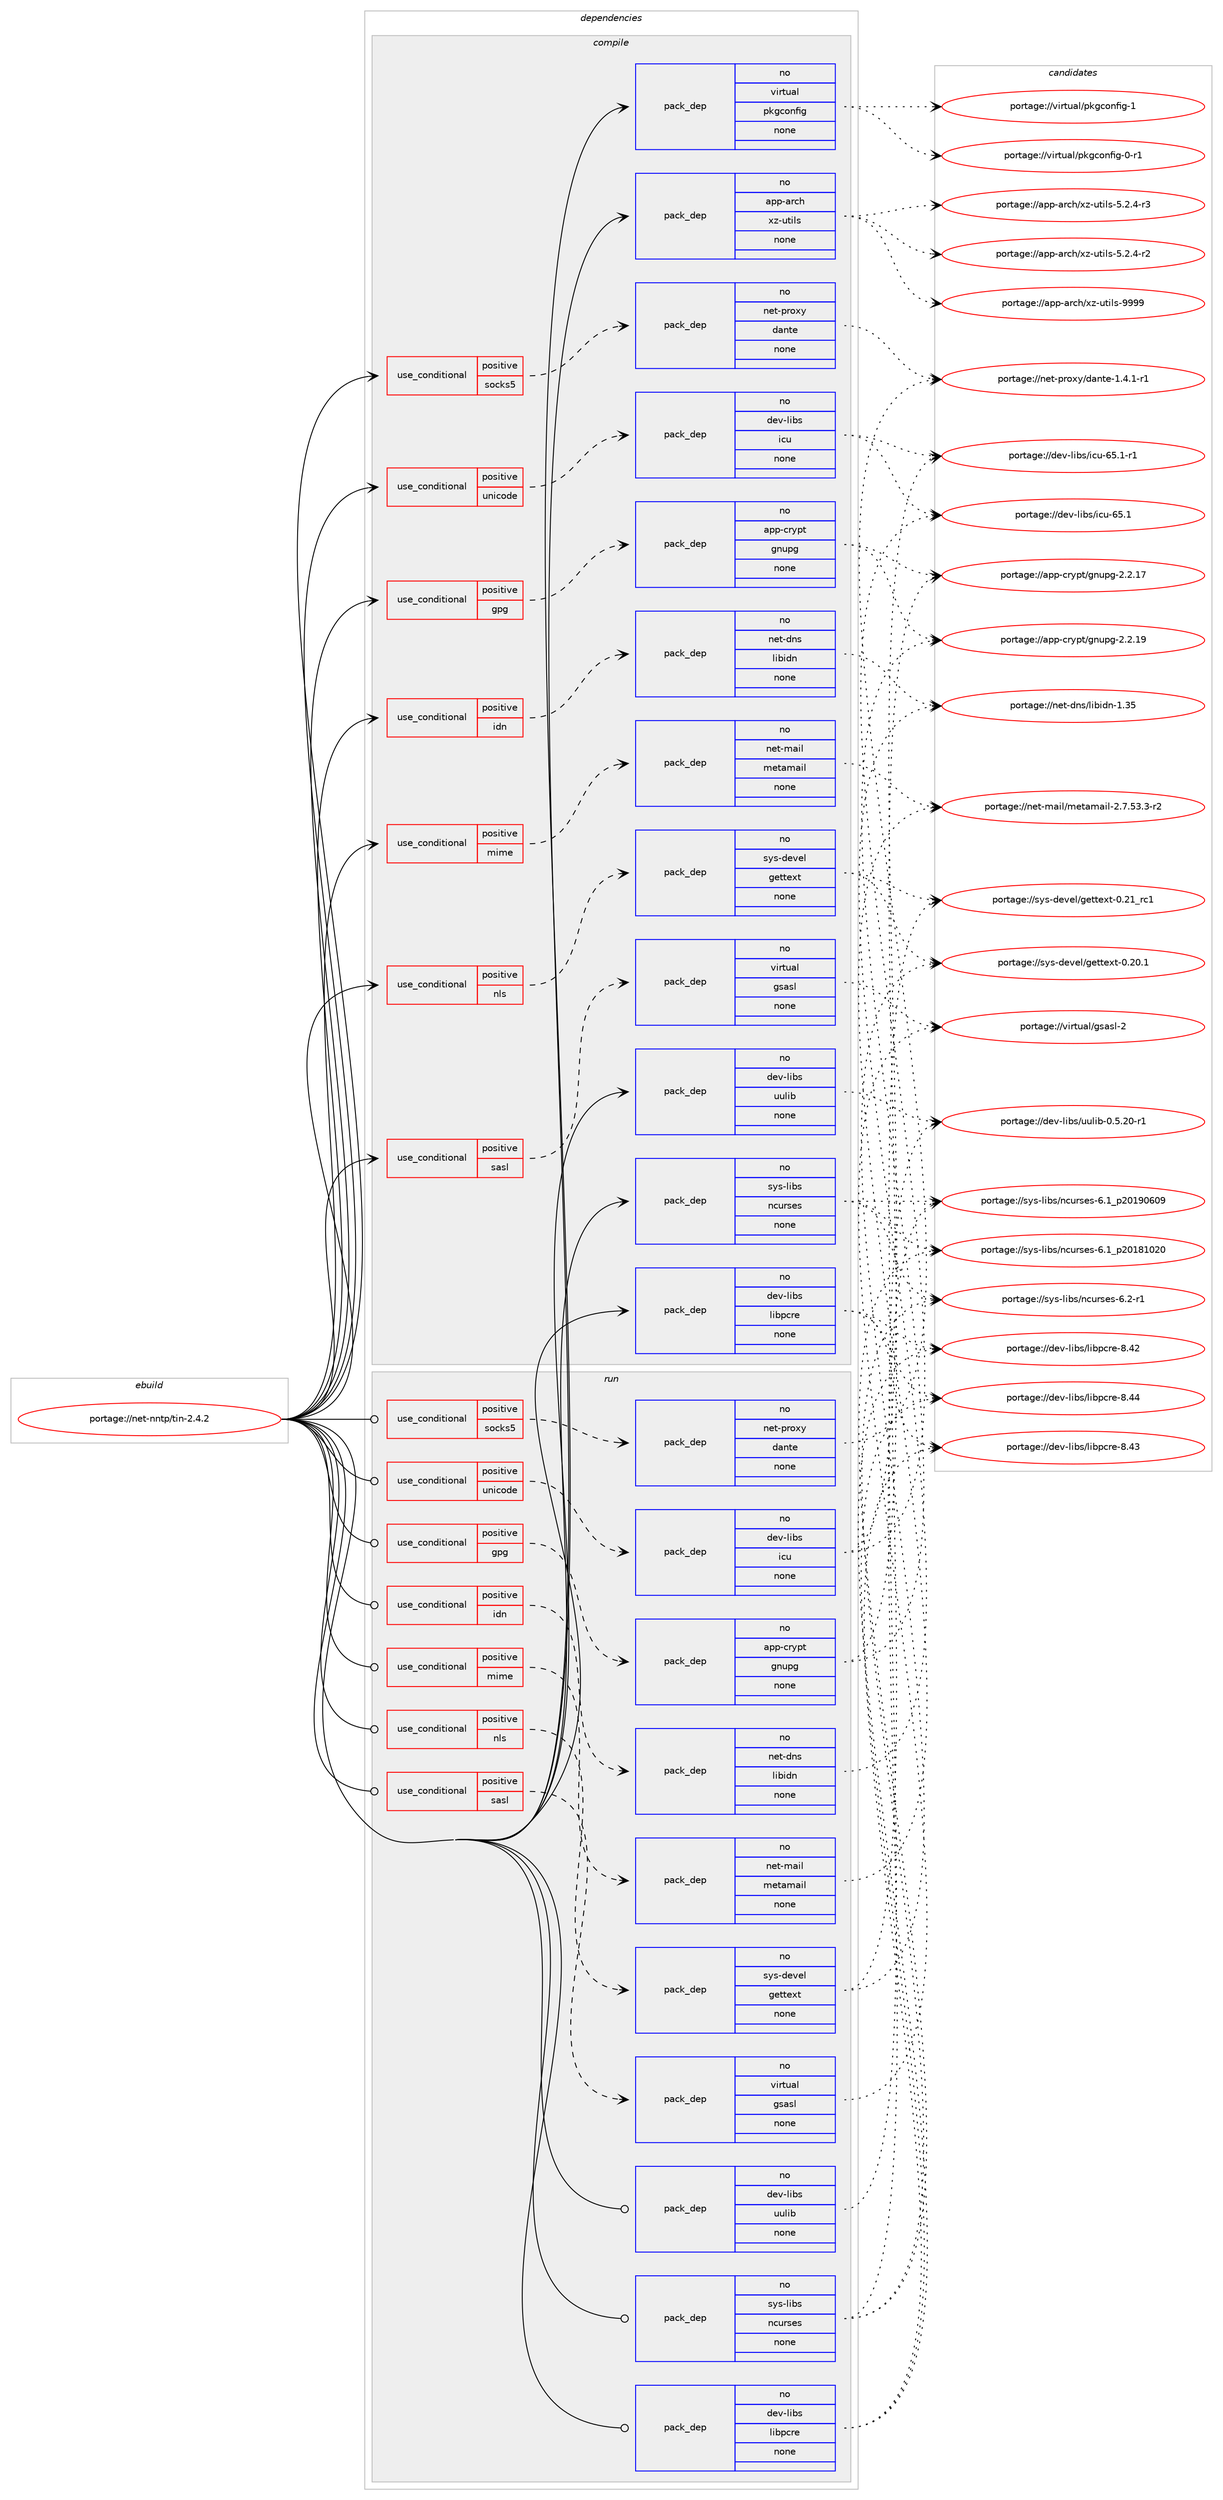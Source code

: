 digraph prolog {

# *************
# Graph options
# *************

newrank=true;
concentrate=true;
compound=true;
graph [rankdir=LR,fontname=Helvetica,fontsize=10,ranksep=1.5];#, ranksep=2.5, nodesep=0.2];
edge  [arrowhead=vee];
node  [fontname=Helvetica,fontsize=10];

# **********
# The ebuild
# **********

subgraph cluster_leftcol {
color=gray;
rank=same;
label=<<i>ebuild</i>>;
id [label="portage://net-nntp/tin-2.4.2", color=red, width=4, href="../net-nntp/tin-2.4.2.svg"];
}

# ****************
# The dependencies
# ****************

subgraph cluster_midcol {
color=gray;
label=<<i>dependencies</i>>;
subgraph cluster_compile {
fillcolor="#eeeeee";
style=filled;
label=<<i>compile</i>>;
subgraph cond9180 {
dependency49911 [label=<<TABLE BORDER="0" CELLBORDER="1" CELLSPACING="0" CELLPADDING="4"><TR><TD ROWSPAN="3" CELLPADDING="10">use_conditional</TD></TR><TR><TD>positive</TD></TR><TR><TD>gpg</TD></TR></TABLE>>, shape=none, color=red];
subgraph pack39701 {
dependency49912 [label=<<TABLE BORDER="0" CELLBORDER="1" CELLSPACING="0" CELLPADDING="4" WIDTH="220"><TR><TD ROWSPAN="6" CELLPADDING="30">pack_dep</TD></TR><TR><TD WIDTH="110">no</TD></TR><TR><TD>app-crypt</TD></TR><TR><TD>gnupg</TD></TR><TR><TD>none</TD></TR><TR><TD></TD></TR></TABLE>>, shape=none, color=blue];
}
dependency49911:e -> dependency49912:w [weight=20,style="dashed",arrowhead="vee"];
}
id:e -> dependency49911:w [weight=20,style="solid",arrowhead="vee"];
subgraph cond9181 {
dependency49913 [label=<<TABLE BORDER="0" CELLBORDER="1" CELLSPACING="0" CELLPADDING="4"><TR><TD ROWSPAN="3" CELLPADDING="10">use_conditional</TD></TR><TR><TD>positive</TD></TR><TR><TD>idn</TD></TR></TABLE>>, shape=none, color=red];
subgraph pack39702 {
dependency49914 [label=<<TABLE BORDER="0" CELLBORDER="1" CELLSPACING="0" CELLPADDING="4" WIDTH="220"><TR><TD ROWSPAN="6" CELLPADDING="30">pack_dep</TD></TR><TR><TD WIDTH="110">no</TD></TR><TR><TD>net-dns</TD></TR><TR><TD>libidn</TD></TR><TR><TD>none</TD></TR><TR><TD></TD></TR></TABLE>>, shape=none, color=blue];
}
dependency49913:e -> dependency49914:w [weight=20,style="dashed",arrowhead="vee"];
}
id:e -> dependency49913:w [weight=20,style="solid",arrowhead="vee"];
subgraph cond9182 {
dependency49915 [label=<<TABLE BORDER="0" CELLBORDER="1" CELLSPACING="0" CELLPADDING="4"><TR><TD ROWSPAN="3" CELLPADDING="10">use_conditional</TD></TR><TR><TD>positive</TD></TR><TR><TD>mime</TD></TR></TABLE>>, shape=none, color=red];
subgraph pack39703 {
dependency49916 [label=<<TABLE BORDER="0" CELLBORDER="1" CELLSPACING="0" CELLPADDING="4" WIDTH="220"><TR><TD ROWSPAN="6" CELLPADDING="30">pack_dep</TD></TR><TR><TD WIDTH="110">no</TD></TR><TR><TD>net-mail</TD></TR><TR><TD>metamail</TD></TR><TR><TD>none</TD></TR><TR><TD></TD></TR></TABLE>>, shape=none, color=blue];
}
dependency49915:e -> dependency49916:w [weight=20,style="dashed",arrowhead="vee"];
}
id:e -> dependency49915:w [weight=20,style="solid",arrowhead="vee"];
subgraph cond9183 {
dependency49917 [label=<<TABLE BORDER="0" CELLBORDER="1" CELLSPACING="0" CELLPADDING="4"><TR><TD ROWSPAN="3" CELLPADDING="10">use_conditional</TD></TR><TR><TD>positive</TD></TR><TR><TD>nls</TD></TR></TABLE>>, shape=none, color=red];
subgraph pack39704 {
dependency49918 [label=<<TABLE BORDER="0" CELLBORDER="1" CELLSPACING="0" CELLPADDING="4" WIDTH="220"><TR><TD ROWSPAN="6" CELLPADDING="30">pack_dep</TD></TR><TR><TD WIDTH="110">no</TD></TR><TR><TD>sys-devel</TD></TR><TR><TD>gettext</TD></TR><TR><TD>none</TD></TR><TR><TD></TD></TR></TABLE>>, shape=none, color=blue];
}
dependency49917:e -> dependency49918:w [weight=20,style="dashed",arrowhead="vee"];
}
id:e -> dependency49917:w [weight=20,style="solid",arrowhead="vee"];
subgraph cond9184 {
dependency49919 [label=<<TABLE BORDER="0" CELLBORDER="1" CELLSPACING="0" CELLPADDING="4"><TR><TD ROWSPAN="3" CELLPADDING="10">use_conditional</TD></TR><TR><TD>positive</TD></TR><TR><TD>sasl</TD></TR></TABLE>>, shape=none, color=red];
subgraph pack39705 {
dependency49920 [label=<<TABLE BORDER="0" CELLBORDER="1" CELLSPACING="0" CELLPADDING="4" WIDTH="220"><TR><TD ROWSPAN="6" CELLPADDING="30">pack_dep</TD></TR><TR><TD WIDTH="110">no</TD></TR><TR><TD>virtual</TD></TR><TR><TD>gsasl</TD></TR><TR><TD>none</TD></TR><TR><TD></TD></TR></TABLE>>, shape=none, color=blue];
}
dependency49919:e -> dependency49920:w [weight=20,style="dashed",arrowhead="vee"];
}
id:e -> dependency49919:w [weight=20,style="solid",arrowhead="vee"];
subgraph cond9185 {
dependency49921 [label=<<TABLE BORDER="0" CELLBORDER="1" CELLSPACING="0" CELLPADDING="4"><TR><TD ROWSPAN="3" CELLPADDING="10">use_conditional</TD></TR><TR><TD>positive</TD></TR><TR><TD>socks5</TD></TR></TABLE>>, shape=none, color=red];
subgraph pack39706 {
dependency49922 [label=<<TABLE BORDER="0" CELLBORDER="1" CELLSPACING="0" CELLPADDING="4" WIDTH="220"><TR><TD ROWSPAN="6" CELLPADDING="30">pack_dep</TD></TR><TR><TD WIDTH="110">no</TD></TR><TR><TD>net-proxy</TD></TR><TR><TD>dante</TD></TR><TR><TD>none</TD></TR><TR><TD></TD></TR></TABLE>>, shape=none, color=blue];
}
dependency49921:e -> dependency49922:w [weight=20,style="dashed",arrowhead="vee"];
}
id:e -> dependency49921:w [weight=20,style="solid",arrowhead="vee"];
subgraph cond9186 {
dependency49923 [label=<<TABLE BORDER="0" CELLBORDER="1" CELLSPACING="0" CELLPADDING="4"><TR><TD ROWSPAN="3" CELLPADDING="10">use_conditional</TD></TR><TR><TD>positive</TD></TR><TR><TD>unicode</TD></TR></TABLE>>, shape=none, color=red];
subgraph pack39707 {
dependency49924 [label=<<TABLE BORDER="0" CELLBORDER="1" CELLSPACING="0" CELLPADDING="4" WIDTH="220"><TR><TD ROWSPAN="6" CELLPADDING="30">pack_dep</TD></TR><TR><TD WIDTH="110">no</TD></TR><TR><TD>dev-libs</TD></TR><TR><TD>icu</TD></TR><TR><TD>none</TD></TR><TR><TD></TD></TR></TABLE>>, shape=none, color=blue];
}
dependency49923:e -> dependency49924:w [weight=20,style="dashed",arrowhead="vee"];
}
id:e -> dependency49923:w [weight=20,style="solid",arrowhead="vee"];
subgraph pack39708 {
dependency49925 [label=<<TABLE BORDER="0" CELLBORDER="1" CELLSPACING="0" CELLPADDING="4" WIDTH="220"><TR><TD ROWSPAN="6" CELLPADDING="30">pack_dep</TD></TR><TR><TD WIDTH="110">no</TD></TR><TR><TD>app-arch</TD></TR><TR><TD>xz-utils</TD></TR><TR><TD>none</TD></TR><TR><TD></TD></TR></TABLE>>, shape=none, color=blue];
}
id:e -> dependency49925:w [weight=20,style="solid",arrowhead="vee"];
subgraph pack39709 {
dependency49926 [label=<<TABLE BORDER="0" CELLBORDER="1" CELLSPACING="0" CELLPADDING="4" WIDTH="220"><TR><TD ROWSPAN="6" CELLPADDING="30">pack_dep</TD></TR><TR><TD WIDTH="110">no</TD></TR><TR><TD>dev-libs</TD></TR><TR><TD>libpcre</TD></TR><TR><TD>none</TD></TR><TR><TD></TD></TR></TABLE>>, shape=none, color=blue];
}
id:e -> dependency49926:w [weight=20,style="solid",arrowhead="vee"];
subgraph pack39710 {
dependency49927 [label=<<TABLE BORDER="0" CELLBORDER="1" CELLSPACING="0" CELLPADDING="4" WIDTH="220"><TR><TD ROWSPAN="6" CELLPADDING="30">pack_dep</TD></TR><TR><TD WIDTH="110">no</TD></TR><TR><TD>dev-libs</TD></TR><TR><TD>uulib</TD></TR><TR><TD>none</TD></TR><TR><TD></TD></TR></TABLE>>, shape=none, color=blue];
}
id:e -> dependency49927:w [weight=20,style="solid",arrowhead="vee"];
subgraph pack39711 {
dependency49928 [label=<<TABLE BORDER="0" CELLBORDER="1" CELLSPACING="0" CELLPADDING="4" WIDTH="220"><TR><TD ROWSPAN="6" CELLPADDING="30">pack_dep</TD></TR><TR><TD WIDTH="110">no</TD></TR><TR><TD>sys-libs</TD></TR><TR><TD>ncurses</TD></TR><TR><TD>none</TD></TR><TR><TD></TD></TR></TABLE>>, shape=none, color=blue];
}
id:e -> dependency49928:w [weight=20,style="solid",arrowhead="vee"];
subgraph pack39712 {
dependency49929 [label=<<TABLE BORDER="0" CELLBORDER="1" CELLSPACING="0" CELLPADDING="4" WIDTH="220"><TR><TD ROWSPAN="6" CELLPADDING="30">pack_dep</TD></TR><TR><TD WIDTH="110">no</TD></TR><TR><TD>virtual</TD></TR><TR><TD>pkgconfig</TD></TR><TR><TD>none</TD></TR><TR><TD></TD></TR></TABLE>>, shape=none, color=blue];
}
id:e -> dependency49929:w [weight=20,style="solid",arrowhead="vee"];
}
subgraph cluster_compileandrun {
fillcolor="#eeeeee";
style=filled;
label=<<i>compile and run</i>>;
}
subgraph cluster_run {
fillcolor="#eeeeee";
style=filled;
label=<<i>run</i>>;
subgraph cond9187 {
dependency49930 [label=<<TABLE BORDER="0" CELLBORDER="1" CELLSPACING="0" CELLPADDING="4"><TR><TD ROWSPAN="3" CELLPADDING="10">use_conditional</TD></TR><TR><TD>positive</TD></TR><TR><TD>gpg</TD></TR></TABLE>>, shape=none, color=red];
subgraph pack39713 {
dependency49931 [label=<<TABLE BORDER="0" CELLBORDER="1" CELLSPACING="0" CELLPADDING="4" WIDTH="220"><TR><TD ROWSPAN="6" CELLPADDING="30">pack_dep</TD></TR><TR><TD WIDTH="110">no</TD></TR><TR><TD>app-crypt</TD></TR><TR><TD>gnupg</TD></TR><TR><TD>none</TD></TR><TR><TD></TD></TR></TABLE>>, shape=none, color=blue];
}
dependency49930:e -> dependency49931:w [weight=20,style="dashed",arrowhead="vee"];
}
id:e -> dependency49930:w [weight=20,style="solid",arrowhead="odot"];
subgraph cond9188 {
dependency49932 [label=<<TABLE BORDER="0" CELLBORDER="1" CELLSPACING="0" CELLPADDING="4"><TR><TD ROWSPAN="3" CELLPADDING="10">use_conditional</TD></TR><TR><TD>positive</TD></TR><TR><TD>idn</TD></TR></TABLE>>, shape=none, color=red];
subgraph pack39714 {
dependency49933 [label=<<TABLE BORDER="0" CELLBORDER="1" CELLSPACING="0" CELLPADDING="4" WIDTH="220"><TR><TD ROWSPAN="6" CELLPADDING="30">pack_dep</TD></TR><TR><TD WIDTH="110">no</TD></TR><TR><TD>net-dns</TD></TR><TR><TD>libidn</TD></TR><TR><TD>none</TD></TR><TR><TD></TD></TR></TABLE>>, shape=none, color=blue];
}
dependency49932:e -> dependency49933:w [weight=20,style="dashed",arrowhead="vee"];
}
id:e -> dependency49932:w [weight=20,style="solid",arrowhead="odot"];
subgraph cond9189 {
dependency49934 [label=<<TABLE BORDER="0" CELLBORDER="1" CELLSPACING="0" CELLPADDING="4"><TR><TD ROWSPAN="3" CELLPADDING="10">use_conditional</TD></TR><TR><TD>positive</TD></TR><TR><TD>mime</TD></TR></TABLE>>, shape=none, color=red];
subgraph pack39715 {
dependency49935 [label=<<TABLE BORDER="0" CELLBORDER="1" CELLSPACING="0" CELLPADDING="4" WIDTH="220"><TR><TD ROWSPAN="6" CELLPADDING="30">pack_dep</TD></TR><TR><TD WIDTH="110">no</TD></TR><TR><TD>net-mail</TD></TR><TR><TD>metamail</TD></TR><TR><TD>none</TD></TR><TR><TD></TD></TR></TABLE>>, shape=none, color=blue];
}
dependency49934:e -> dependency49935:w [weight=20,style="dashed",arrowhead="vee"];
}
id:e -> dependency49934:w [weight=20,style="solid",arrowhead="odot"];
subgraph cond9190 {
dependency49936 [label=<<TABLE BORDER="0" CELLBORDER="1" CELLSPACING="0" CELLPADDING="4"><TR><TD ROWSPAN="3" CELLPADDING="10">use_conditional</TD></TR><TR><TD>positive</TD></TR><TR><TD>nls</TD></TR></TABLE>>, shape=none, color=red];
subgraph pack39716 {
dependency49937 [label=<<TABLE BORDER="0" CELLBORDER="1" CELLSPACING="0" CELLPADDING="4" WIDTH="220"><TR><TD ROWSPAN="6" CELLPADDING="30">pack_dep</TD></TR><TR><TD WIDTH="110">no</TD></TR><TR><TD>sys-devel</TD></TR><TR><TD>gettext</TD></TR><TR><TD>none</TD></TR><TR><TD></TD></TR></TABLE>>, shape=none, color=blue];
}
dependency49936:e -> dependency49937:w [weight=20,style="dashed",arrowhead="vee"];
}
id:e -> dependency49936:w [weight=20,style="solid",arrowhead="odot"];
subgraph cond9191 {
dependency49938 [label=<<TABLE BORDER="0" CELLBORDER="1" CELLSPACING="0" CELLPADDING="4"><TR><TD ROWSPAN="3" CELLPADDING="10">use_conditional</TD></TR><TR><TD>positive</TD></TR><TR><TD>sasl</TD></TR></TABLE>>, shape=none, color=red];
subgraph pack39717 {
dependency49939 [label=<<TABLE BORDER="0" CELLBORDER="1" CELLSPACING="0" CELLPADDING="4" WIDTH="220"><TR><TD ROWSPAN="6" CELLPADDING="30">pack_dep</TD></TR><TR><TD WIDTH="110">no</TD></TR><TR><TD>virtual</TD></TR><TR><TD>gsasl</TD></TR><TR><TD>none</TD></TR><TR><TD></TD></TR></TABLE>>, shape=none, color=blue];
}
dependency49938:e -> dependency49939:w [weight=20,style="dashed",arrowhead="vee"];
}
id:e -> dependency49938:w [weight=20,style="solid",arrowhead="odot"];
subgraph cond9192 {
dependency49940 [label=<<TABLE BORDER="0" CELLBORDER="1" CELLSPACING="0" CELLPADDING="4"><TR><TD ROWSPAN="3" CELLPADDING="10">use_conditional</TD></TR><TR><TD>positive</TD></TR><TR><TD>socks5</TD></TR></TABLE>>, shape=none, color=red];
subgraph pack39718 {
dependency49941 [label=<<TABLE BORDER="0" CELLBORDER="1" CELLSPACING="0" CELLPADDING="4" WIDTH="220"><TR><TD ROWSPAN="6" CELLPADDING="30">pack_dep</TD></TR><TR><TD WIDTH="110">no</TD></TR><TR><TD>net-proxy</TD></TR><TR><TD>dante</TD></TR><TR><TD>none</TD></TR><TR><TD></TD></TR></TABLE>>, shape=none, color=blue];
}
dependency49940:e -> dependency49941:w [weight=20,style="dashed",arrowhead="vee"];
}
id:e -> dependency49940:w [weight=20,style="solid",arrowhead="odot"];
subgraph cond9193 {
dependency49942 [label=<<TABLE BORDER="0" CELLBORDER="1" CELLSPACING="0" CELLPADDING="4"><TR><TD ROWSPAN="3" CELLPADDING="10">use_conditional</TD></TR><TR><TD>positive</TD></TR><TR><TD>unicode</TD></TR></TABLE>>, shape=none, color=red];
subgraph pack39719 {
dependency49943 [label=<<TABLE BORDER="0" CELLBORDER="1" CELLSPACING="0" CELLPADDING="4" WIDTH="220"><TR><TD ROWSPAN="6" CELLPADDING="30">pack_dep</TD></TR><TR><TD WIDTH="110">no</TD></TR><TR><TD>dev-libs</TD></TR><TR><TD>icu</TD></TR><TR><TD>none</TD></TR><TR><TD></TD></TR></TABLE>>, shape=none, color=blue];
}
dependency49942:e -> dependency49943:w [weight=20,style="dashed",arrowhead="vee"];
}
id:e -> dependency49942:w [weight=20,style="solid",arrowhead="odot"];
subgraph pack39720 {
dependency49944 [label=<<TABLE BORDER="0" CELLBORDER="1" CELLSPACING="0" CELLPADDING="4" WIDTH="220"><TR><TD ROWSPAN="6" CELLPADDING="30">pack_dep</TD></TR><TR><TD WIDTH="110">no</TD></TR><TR><TD>dev-libs</TD></TR><TR><TD>libpcre</TD></TR><TR><TD>none</TD></TR><TR><TD></TD></TR></TABLE>>, shape=none, color=blue];
}
id:e -> dependency49944:w [weight=20,style="solid",arrowhead="odot"];
subgraph pack39721 {
dependency49945 [label=<<TABLE BORDER="0" CELLBORDER="1" CELLSPACING="0" CELLPADDING="4" WIDTH="220"><TR><TD ROWSPAN="6" CELLPADDING="30">pack_dep</TD></TR><TR><TD WIDTH="110">no</TD></TR><TR><TD>dev-libs</TD></TR><TR><TD>uulib</TD></TR><TR><TD>none</TD></TR><TR><TD></TD></TR></TABLE>>, shape=none, color=blue];
}
id:e -> dependency49945:w [weight=20,style="solid",arrowhead="odot"];
subgraph pack39722 {
dependency49946 [label=<<TABLE BORDER="0" CELLBORDER="1" CELLSPACING="0" CELLPADDING="4" WIDTH="220"><TR><TD ROWSPAN="6" CELLPADDING="30">pack_dep</TD></TR><TR><TD WIDTH="110">no</TD></TR><TR><TD>sys-libs</TD></TR><TR><TD>ncurses</TD></TR><TR><TD>none</TD></TR><TR><TD></TD></TR></TABLE>>, shape=none, color=blue];
}
id:e -> dependency49946:w [weight=20,style="solid",arrowhead="odot"];
}
}

# **************
# The candidates
# **************

subgraph cluster_choices {
rank=same;
color=gray;
label=<<i>candidates</i>>;

subgraph choice39701 {
color=black;
nodesep=1;
choice9711211245991141211121164710311011711210345504650464957 [label="portage://app-crypt/gnupg-2.2.19", color=red, width=4,href="../app-crypt/gnupg-2.2.19.svg"];
choice9711211245991141211121164710311011711210345504650464955 [label="portage://app-crypt/gnupg-2.2.17", color=red, width=4,href="../app-crypt/gnupg-2.2.17.svg"];
dependency49912:e -> choice9711211245991141211121164710311011711210345504650464957:w [style=dotted,weight="100"];
dependency49912:e -> choice9711211245991141211121164710311011711210345504650464955:w [style=dotted,weight="100"];
}
subgraph choice39702 {
color=black;
nodesep=1;
choice1101011164510011011547108105981051001104549465153 [label="portage://net-dns/libidn-1.35", color=red, width=4,href="../net-dns/libidn-1.35.svg"];
dependency49914:e -> choice1101011164510011011547108105981051001104549465153:w [style=dotted,weight="100"];
}
subgraph choice39703 {
color=black;
nodesep=1;
choice11010111645109971051084710910111697109971051084550465546535146514511450 [label="portage://net-mail/metamail-2.7.53.3-r2", color=red, width=4,href="../net-mail/metamail-2.7.53.3-r2.svg"];
dependency49916:e -> choice11010111645109971051084710910111697109971051084550465546535146514511450:w [style=dotted,weight="100"];
}
subgraph choice39704 {
color=black;
nodesep=1;
choice11512111545100101118101108471031011161161011201164548465049951149949 [label="portage://sys-devel/gettext-0.21_rc1", color=red, width=4,href="../sys-devel/gettext-0.21_rc1.svg"];
choice115121115451001011181011084710310111611610112011645484650484649 [label="portage://sys-devel/gettext-0.20.1", color=red, width=4,href="../sys-devel/gettext-0.20.1.svg"];
dependency49918:e -> choice11512111545100101118101108471031011161161011201164548465049951149949:w [style=dotted,weight="100"];
dependency49918:e -> choice115121115451001011181011084710310111611610112011645484650484649:w [style=dotted,weight="100"];
}
subgraph choice39705 {
color=black;
nodesep=1;
choice1181051141161179710847103115971151084550 [label="portage://virtual/gsasl-2", color=red, width=4,href="../virtual/gsasl-2.svg"];
dependency49920:e -> choice1181051141161179710847103115971151084550:w [style=dotted,weight="100"];
}
subgraph choice39706 {
color=black;
nodesep=1;
choice1101011164511211411112012147100971101161014549465246494511449 [label="portage://net-proxy/dante-1.4.1-r1", color=red, width=4,href="../net-proxy/dante-1.4.1-r1.svg"];
dependency49922:e -> choice1101011164511211411112012147100971101161014549465246494511449:w [style=dotted,weight="100"];
}
subgraph choice39707 {
color=black;
nodesep=1;
choice1001011184510810598115471059911745545346494511449 [label="portage://dev-libs/icu-65.1-r1", color=red, width=4,href="../dev-libs/icu-65.1-r1.svg"];
choice100101118451081059811547105991174554534649 [label="portage://dev-libs/icu-65.1", color=red, width=4,href="../dev-libs/icu-65.1.svg"];
dependency49924:e -> choice1001011184510810598115471059911745545346494511449:w [style=dotted,weight="100"];
dependency49924:e -> choice100101118451081059811547105991174554534649:w [style=dotted,weight="100"];
}
subgraph choice39708 {
color=black;
nodesep=1;
choice9711211245971149910447120122451171161051081154557575757 [label="portage://app-arch/xz-utils-9999", color=red, width=4,href="../app-arch/xz-utils-9999.svg"];
choice9711211245971149910447120122451171161051081154553465046524511451 [label="portage://app-arch/xz-utils-5.2.4-r3", color=red, width=4,href="../app-arch/xz-utils-5.2.4-r3.svg"];
choice9711211245971149910447120122451171161051081154553465046524511450 [label="portage://app-arch/xz-utils-5.2.4-r2", color=red, width=4,href="../app-arch/xz-utils-5.2.4-r2.svg"];
dependency49925:e -> choice9711211245971149910447120122451171161051081154557575757:w [style=dotted,weight="100"];
dependency49925:e -> choice9711211245971149910447120122451171161051081154553465046524511451:w [style=dotted,weight="100"];
dependency49925:e -> choice9711211245971149910447120122451171161051081154553465046524511450:w [style=dotted,weight="100"];
}
subgraph choice39709 {
color=black;
nodesep=1;
choice10010111845108105981154710810598112991141014556465252 [label="portage://dev-libs/libpcre-8.44", color=red, width=4,href="../dev-libs/libpcre-8.44.svg"];
choice10010111845108105981154710810598112991141014556465251 [label="portage://dev-libs/libpcre-8.43", color=red, width=4,href="../dev-libs/libpcre-8.43.svg"];
choice10010111845108105981154710810598112991141014556465250 [label="portage://dev-libs/libpcre-8.42", color=red, width=4,href="../dev-libs/libpcre-8.42.svg"];
dependency49926:e -> choice10010111845108105981154710810598112991141014556465252:w [style=dotted,weight="100"];
dependency49926:e -> choice10010111845108105981154710810598112991141014556465251:w [style=dotted,weight="100"];
dependency49926:e -> choice10010111845108105981154710810598112991141014556465250:w [style=dotted,weight="100"];
}
subgraph choice39710 {
color=black;
nodesep=1;
choice10010111845108105981154711711710810598454846534650484511449 [label="portage://dev-libs/uulib-0.5.20-r1", color=red, width=4,href="../dev-libs/uulib-0.5.20-r1.svg"];
dependency49927:e -> choice10010111845108105981154711711710810598454846534650484511449:w [style=dotted,weight="100"];
}
subgraph choice39711 {
color=black;
nodesep=1;
choice11512111545108105981154711099117114115101115455446504511449 [label="portage://sys-libs/ncurses-6.2-r1", color=red, width=4,href="../sys-libs/ncurses-6.2-r1.svg"];
choice1151211154510810598115471109911711411510111545544649951125048495748544857 [label="portage://sys-libs/ncurses-6.1_p20190609", color=red, width=4,href="../sys-libs/ncurses-6.1_p20190609.svg"];
choice1151211154510810598115471109911711411510111545544649951125048495649485048 [label="portage://sys-libs/ncurses-6.1_p20181020", color=red, width=4,href="../sys-libs/ncurses-6.1_p20181020.svg"];
dependency49928:e -> choice11512111545108105981154711099117114115101115455446504511449:w [style=dotted,weight="100"];
dependency49928:e -> choice1151211154510810598115471109911711411510111545544649951125048495748544857:w [style=dotted,weight="100"];
dependency49928:e -> choice1151211154510810598115471109911711411510111545544649951125048495649485048:w [style=dotted,weight="100"];
}
subgraph choice39712 {
color=black;
nodesep=1;
choice1181051141161179710847112107103991111101021051034549 [label="portage://virtual/pkgconfig-1", color=red, width=4,href="../virtual/pkgconfig-1.svg"];
choice11810511411611797108471121071039911111010210510345484511449 [label="portage://virtual/pkgconfig-0-r1", color=red, width=4,href="../virtual/pkgconfig-0-r1.svg"];
dependency49929:e -> choice1181051141161179710847112107103991111101021051034549:w [style=dotted,weight="100"];
dependency49929:e -> choice11810511411611797108471121071039911111010210510345484511449:w [style=dotted,weight="100"];
}
subgraph choice39713 {
color=black;
nodesep=1;
choice9711211245991141211121164710311011711210345504650464957 [label="portage://app-crypt/gnupg-2.2.19", color=red, width=4,href="../app-crypt/gnupg-2.2.19.svg"];
choice9711211245991141211121164710311011711210345504650464955 [label="portage://app-crypt/gnupg-2.2.17", color=red, width=4,href="../app-crypt/gnupg-2.2.17.svg"];
dependency49931:e -> choice9711211245991141211121164710311011711210345504650464957:w [style=dotted,weight="100"];
dependency49931:e -> choice9711211245991141211121164710311011711210345504650464955:w [style=dotted,weight="100"];
}
subgraph choice39714 {
color=black;
nodesep=1;
choice1101011164510011011547108105981051001104549465153 [label="portage://net-dns/libidn-1.35", color=red, width=4,href="../net-dns/libidn-1.35.svg"];
dependency49933:e -> choice1101011164510011011547108105981051001104549465153:w [style=dotted,weight="100"];
}
subgraph choice39715 {
color=black;
nodesep=1;
choice11010111645109971051084710910111697109971051084550465546535146514511450 [label="portage://net-mail/metamail-2.7.53.3-r2", color=red, width=4,href="../net-mail/metamail-2.7.53.3-r2.svg"];
dependency49935:e -> choice11010111645109971051084710910111697109971051084550465546535146514511450:w [style=dotted,weight="100"];
}
subgraph choice39716 {
color=black;
nodesep=1;
choice11512111545100101118101108471031011161161011201164548465049951149949 [label="portage://sys-devel/gettext-0.21_rc1", color=red, width=4,href="../sys-devel/gettext-0.21_rc1.svg"];
choice115121115451001011181011084710310111611610112011645484650484649 [label="portage://sys-devel/gettext-0.20.1", color=red, width=4,href="../sys-devel/gettext-0.20.1.svg"];
dependency49937:e -> choice11512111545100101118101108471031011161161011201164548465049951149949:w [style=dotted,weight="100"];
dependency49937:e -> choice115121115451001011181011084710310111611610112011645484650484649:w [style=dotted,weight="100"];
}
subgraph choice39717 {
color=black;
nodesep=1;
choice1181051141161179710847103115971151084550 [label="portage://virtual/gsasl-2", color=red, width=4,href="../virtual/gsasl-2.svg"];
dependency49939:e -> choice1181051141161179710847103115971151084550:w [style=dotted,weight="100"];
}
subgraph choice39718 {
color=black;
nodesep=1;
choice1101011164511211411112012147100971101161014549465246494511449 [label="portage://net-proxy/dante-1.4.1-r1", color=red, width=4,href="../net-proxy/dante-1.4.1-r1.svg"];
dependency49941:e -> choice1101011164511211411112012147100971101161014549465246494511449:w [style=dotted,weight="100"];
}
subgraph choice39719 {
color=black;
nodesep=1;
choice1001011184510810598115471059911745545346494511449 [label="portage://dev-libs/icu-65.1-r1", color=red, width=4,href="../dev-libs/icu-65.1-r1.svg"];
choice100101118451081059811547105991174554534649 [label="portage://dev-libs/icu-65.1", color=red, width=4,href="../dev-libs/icu-65.1.svg"];
dependency49943:e -> choice1001011184510810598115471059911745545346494511449:w [style=dotted,weight="100"];
dependency49943:e -> choice100101118451081059811547105991174554534649:w [style=dotted,weight="100"];
}
subgraph choice39720 {
color=black;
nodesep=1;
choice10010111845108105981154710810598112991141014556465252 [label="portage://dev-libs/libpcre-8.44", color=red, width=4,href="../dev-libs/libpcre-8.44.svg"];
choice10010111845108105981154710810598112991141014556465251 [label="portage://dev-libs/libpcre-8.43", color=red, width=4,href="../dev-libs/libpcre-8.43.svg"];
choice10010111845108105981154710810598112991141014556465250 [label="portage://dev-libs/libpcre-8.42", color=red, width=4,href="../dev-libs/libpcre-8.42.svg"];
dependency49944:e -> choice10010111845108105981154710810598112991141014556465252:w [style=dotted,weight="100"];
dependency49944:e -> choice10010111845108105981154710810598112991141014556465251:w [style=dotted,weight="100"];
dependency49944:e -> choice10010111845108105981154710810598112991141014556465250:w [style=dotted,weight="100"];
}
subgraph choice39721 {
color=black;
nodesep=1;
choice10010111845108105981154711711710810598454846534650484511449 [label="portage://dev-libs/uulib-0.5.20-r1", color=red, width=4,href="../dev-libs/uulib-0.5.20-r1.svg"];
dependency49945:e -> choice10010111845108105981154711711710810598454846534650484511449:w [style=dotted,weight="100"];
}
subgraph choice39722 {
color=black;
nodesep=1;
choice11512111545108105981154711099117114115101115455446504511449 [label="portage://sys-libs/ncurses-6.2-r1", color=red, width=4,href="../sys-libs/ncurses-6.2-r1.svg"];
choice1151211154510810598115471109911711411510111545544649951125048495748544857 [label="portage://sys-libs/ncurses-6.1_p20190609", color=red, width=4,href="../sys-libs/ncurses-6.1_p20190609.svg"];
choice1151211154510810598115471109911711411510111545544649951125048495649485048 [label="portage://sys-libs/ncurses-6.1_p20181020", color=red, width=4,href="../sys-libs/ncurses-6.1_p20181020.svg"];
dependency49946:e -> choice11512111545108105981154711099117114115101115455446504511449:w [style=dotted,weight="100"];
dependency49946:e -> choice1151211154510810598115471109911711411510111545544649951125048495748544857:w [style=dotted,weight="100"];
dependency49946:e -> choice1151211154510810598115471109911711411510111545544649951125048495649485048:w [style=dotted,weight="100"];
}
}

}
